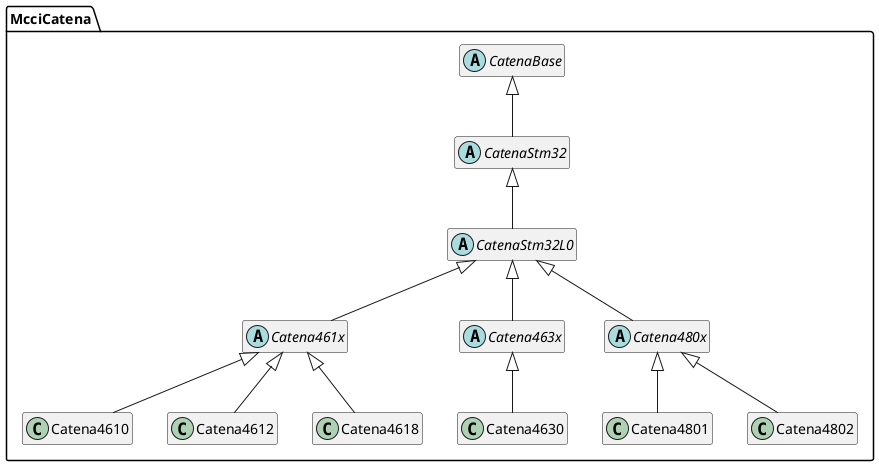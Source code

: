 @startuml
/'

Module:	CatenaBase.plantuml

Function:
	PlantUML reference source for README.md UML class diagram.
	
Copyright:
	See accompanying LICENSE file
	
Author:
	Terry Moore, MCCI Corporation	November 2018

Notes:
	PlantUML images in REAMDE.md are generated by pasting this file into
	the server at http://www.plantuml.com/plantuml, and grabbing the
	resulting URLs.  That has to be done several times, with different
	values edited into the variables below. The comments in README.md
	will tell you what's needed.

'/

!$enableMembers = 0
!$enableStm32 = 1
!$enableSamd = 0

namespace McciCatena {

abstract class CatenaBase {
  +struct EUI64_buffer_t;
  +struct EUI64_string_t;
  +struct UniqueID_buffer_t[];
  +struct UniqueID_string_t[];
  +enum OPERATING_FLAGS;
  +enum PLATFORM_FLAGS;
  +{static}uint32_t PlatformFlags_GetModNumber();
  +{static}bool constexpr PlatformFlags+_IsModded();
  +void SafePrintf();
  +const EUI64_Buffer_t *GetSysEUI();
  +{abstract}const CATENA_PLATFORM *GetPlatformForID();
  +{abstract}void GetUniqueID();
  +char *GetUniqueIDstring();
  +const CATENA_PLATFORM *GetPlatform();
  +uint32_t GetOperatingFlags();
  +void SetOperatingFlags();
  +uint32_t GetPlatformFlags();
  +{abstract}void begin();
  +{abstract}const char * CatenaName() const;
  +{abstract}void Sleep();
  +{abstract}cFram *getFram();
  +void poll();
  +void registerObject();
  +addCommands();
  +ProvisioningStyle GetProvisioningStyle();
  +bool GetAbpProvisioningInfo();
  +bool GetOtaaProvisioningInfo();
  +void NetSaveSessionInfo();
  +void NetSaveSessionState();
  +bool NetGetSessionInfo();
  +bool addLoRaWanCommands();
  +{static}CatenaBase *pCatenaBase;
  #{abstract}void registerCommands();
  #{abstract}void getPlatformTable();
  #{abstract}void getCpuIdPlatformTable();
  #cSerialReady	m_SerialReady;
  #EUI64_buffer_t m_SysEUI;
  #cPollingEngine m_PollingEnging;
  #cStreamInlineCollector m_Collector;
  #cCommandStream m_CommandStream;
  -uint32_t m_OperatingFlags;
  -const CATENA_PLATFORM *m_pPlatform;
  -void savePlatform();
  -void getPlatformForCpuId();
}
!if ($enableSamd == 1)
abstract class CatenaSamd21 {
  +{abstract} bool begin();
  +bool begin(uint32_t overrideMask);
  +book begin(uint32_t uClearMask, uint32_t uSetMask);
  +void GetUniqueID();
  +void Sleep();
  #{abstract}void registerCommands();
  -CatenaRTC m_Rtc;
}
!endif

!if ($enableStm32 == 1)
abstract class CatenaStm32 {
  +{abstract} bool begin();
  +bool begin(uint32_t overrideMask);
  +book begin(uint32_t uClearMask, uint32_t uSetMask);
  +void GetUniqueID();
  #{abstract}void registerCommands();
}
!endif

!if ($enableSamd == 1)
abstract class CatenaFeatherM0 {
  +enum ANALOG_PINS;
  +enum DIGITAL_PINS;
  +bool begin();
  +float ReadVbat() const;
  #{abstract}const ProvisioningInfo *GetProvisioningInfo();
  #{abstract}const ProvisioningTable *GetLoRaWANkeys();
}

abstract class CatenaWingFram2k {
  +enum ANALOG_PINS;
  +enum DIGITAL_PINS;
  +bool begin();
  +float ReadVbat() const;
  +cFram *getFram();
  +bool getBootCount(&bootCount);
  #void registerCommands();
  -cFram2k  m_Fram;
  -uint32_t m_BootCount;
}
!endif

!if ($enableStm32 == 1)
abstract class CatenaStm32L0 {
  +bool begin();
  +cFram *getFram();
  +bool getBootCount(&bootCount);
  +{abstract}float ReadVbat() const;
  +{abstract}float ReadVbus() const;
  +void Sleep();
  #void registerCommands();
  -cFram8k  m_Fram;
  -uint32_t m_BootCount;
  -CatenaStm32L0Rtc m_Rtc;
}


abstract class Catena461x {
  +enum ANALOG_PINS;
  +enum DIGITAL_PINS;
  +bool begin();
  +float ReadVbat() const;
  +float ReadVbus() const;
}

abstract class Catena463x {
  +enum ANALOG_PINS;
  +enum DIGITAL_PINS;
  +bool begin();
  +float ReadVbat() const;
  +float ReadVbus() const;
}

abstract class Catena480x {
  +enum ANALOG_PINS;
  +enum DIGITAL_PINS;
  +bool begin();
  +float ReadVbat() const;
  +float ReadVbus() const;
}
!endif

!if ($enableSamd == 1)
class Catena4410 {
  +enum DIGITAL_PINS;
  +const char *CatenaName() const;
  #const ProvisioningTable *GetLoRaWANkeys();
  #void getCpuIdPlatformTable();
  -{static}const ProvisioningTable gk_LoRaWAN_Keys;
  -{static}const CPUID_PLATFORM_MAP vCpuIdToPlatform[];
  -{static}const size_t nvCpuIdToPlatform;
}

class Catena4420 {
  +enum DIGITAL_PINS;
  +const char *CatenaName() const;
  #const ProvisioningTable *GetLoRaWANkeys();
  #void getCpuIdPlatformTable();
  -{static}const ProvisioningTable gk_LoRaWAN_Keys;
  -{static}const CPUID_PLATFORM_MAP vCpuIdToPlatform[];
  -{static}const size_t nvCpuIdToPlatform;
}

class Catena4450 {
  +const char *CatenaName() const;
  #void getPlatformTable();
  #void getCpuIdPlatformTable();
  -{static}const CATENA_PLATFORM(* const vPlatforms[]);
  -{static}const size_t nvPlatforms;
  -{static}const CPUID_PLATFORM_MAP vCpuIdToPlatform[];
  -{static}const size_t nvCpuIdToPlatform;
}

class Catena4460 {
  +const char *CatenaName() const;
  #void getPlatformTable();
  -{static}const CATENA_PLATFORM(* const vPlatforms[]);
  -{static}const size_t nvPlatforms;
}

class Catena4470 {
  +const char *CatenaName() const;
  #void getPlatformTable();
  -{static}const CATENA_PLATFORM(* const vPlatforms[]);
  -{static}const size_t nvPlatforms;
}
!endif

!if ($enableStm32 == 1)
class Catena4610 {
  +const char *CatenaName() const;
  #void getPlatformTable();
  -{static}const CATENA_PLATFORM(* const vPlatforms[]);
  -{static}const size_t nvPlatforms;
}

class Catena4612 {
  +const char *CatenaName() const;
  #void getPlatformTable();
  -{static}const CATENA_PLATFORM(* const vPlatforms[]);
  -{static}const size_t nvPlatforms;
}

class Catena4618 {
  +const char *CatenaName() const;
  #void getPlatformTable();
  -{static}const CATENA_PLATFORM(* const vPlatforms[]);
  -{static}const size_t nvPlatforms;
}

class Catena4630 {
  +const char *CatenaName() const;
  #void getPlatformTable();
  -{static}const CATENA_PLATFORM(* const vPlatforms[]);
  -{static}const size_t nvPlatforms;
}

class Catena4801 {
  +const char *CatenaName() const;
  #void getPlatformTable();
  -{static}const CATENA_PLATFORM(* const vPlatforms[]);
  -{static}const size_t nvPlatforms;
}

class Catena4802 {
  +const char *CatenaName() const;
  +float ReadVin() const;
  #void getPlatformTable();
  -{static}const CATENA_PLATFORM(* const vPlatforms[]);
  -{static}const size_t nvPlatforms;
}
!endif

!if ($enableSamd == 1)
CatenaBase <|-- CatenaSamd21
!endif

!if ($enableStm32 == 1)
CatenaBase <|-- CatenaStm32
!endif

!if ($enableSamd == 1)
CatenaSamd21 <|-- CatenaFeatherM0
CatenaSamd21 <|-- CatenaWingFram2k
CatenaFeatherM0 <|-- Catena4410
CatenaFeatherM0 <|-- Catena4420
CatenaWingFram2k <|-- Catena4450
CatenaWingFram2k <|-- Catena4460
CatenaWingFram2k <|-- Catena4470
!endif

!if ($enableStm32 == 1)
CatenaStm32 <|-- CatenaStm32L0
CatenaStm32L0 <|-- Catena461x
CatenaStm32L0 <|-- Catena463x
CatenaStm32L0 <|-- Catena480x

Catena461x <|-- Catena4610
Catena461x <|-- Catena4612
Catena461x <|-- Catena4618
Catena463x <|-- Catena4630
Catena480x <|-- Catena4801
Catena480x <|-- Catena4802
!endif
}

!if ($enableMembers == 0)
hide members
!endif
@enduml